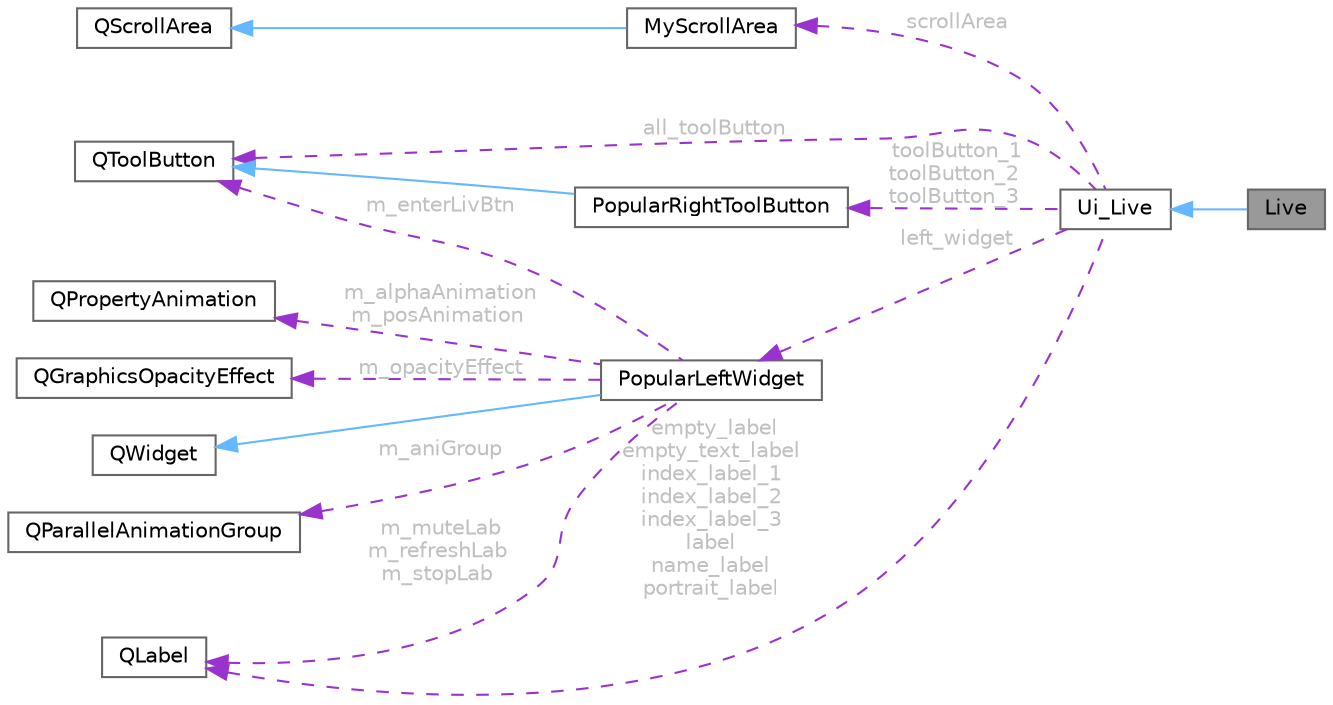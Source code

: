digraph "Live"
{
 // LATEX_PDF_SIZE
  bgcolor="transparent";
  edge [fontname=Helvetica,fontsize=10,labelfontname=Helvetica,labelfontsize=10];
  node [fontname=Helvetica,fontsize=10,shape=box,height=0.2,width=0.4];
  rankdir="LR";
  Node1 [id="Node000001",label="Live",height=0.2,width=0.4,color="gray40", fillcolor="grey60", style="filled", fontcolor="black",tooltip=" "];
  Node2 -> Node1 [id="edge1_Node000001_Node000002",dir="back",color="steelblue1",style="solid",tooltip=" "];
  Node2 [id="Node000002",label="Ui_Live",height=0.2,width=0.4,color="gray40", fillcolor="white", style="filled",URL="$class_ui___live.html",tooltip=" "];
  Node3 -> Node2 [id="edge2_Node000002_Node000003",dir="back",color="darkorchid3",style="dashed",tooltip=" ",label=" scrollArea",fontcolor="grey" ];
  Node3 [id="Node000003",label="MyScrollArea",height=0.2,width=0.4,color="gray40", fillcolor="white", style="filled",URL="$class_my_scroll_area.html",tooltip="自定义滚动区域类，继承自 QScrollArea，支持平滑滚动和返回顶部功能"];
  Node4 -> Node3 [id="edge3_Node000003_Node000004",dir="back",color="steelblue1",style="solid",tooltip=" "];
  Node4 [id="Node000004",label="QScrollArea",height=0.2,width=0.4,color="gray40", fillcolor="white", style="filled",tooltip=" "];
  Node5 -> Node2 [id="edge4_Node000002_Node000005",dir="back",color="darkorchid3",style="dashed",tooltip=" ",label=" left_widget",fontcolor="grey" ];
  Node5 [id="Node000005",label="PopularLeftWidget",height=0.2,width=0.4,color="gray40", fillcolor="white", style="filled",URL="$class_popular_left_widget.html",tooltip="热门左侧控件类，支持动画和交互按钮"];
  Node6 -> Node5 [id="edge5_Node000005_Node000006",dir="back",color="steelblue1",style="solid",tooltip=" "];
  Node6 [id="Node000006",label="QWidget",height=0.2,width=0.4,color="gray40", fillcolor="white", style="filled",tooltip=" "];
  Node7 -> Node5 [id="edge6_Node000005_Node000007",dir="back",color="darkorchid3",style="dashed",tooltip=" ",label=" m_enterLivBtn",fontcolor="grey" ];
  Node7 [id="Node000007",label="QToolButton",height=0.2,width=0.4,color="gray40", fillcolor="white", style="filled",URL="$class_q_tool_button.html",tooltip="工具按钮类"];
  Node8 -> Node5 [id="edge7_Node000005_Node000008",dir="back",color="darkorchid3",style="dashed",tooltip=" ",label=" m_alphaAnimation\nm_posAnimation",fontcolor="grey" ];
  Node8 [id="Node000008",label="QPropertyAnimation",height=0.2,width=0.4,color="gray40", fillcolor="white", style="filled",URL="$class_q_property_animation.html",tooltip="Qt 属性动画类，用于窗口缩放动画"];
  Node9 -> Node5 [id="edge8_Node000005_Node000009",dir="back",color="darkorchid3",style="dashed",tooltip=" ",label=" m_opacityEffect",fontcolor="grey" ];
  Node9 [id="Node000009",label="QGraphicsOpacityEffect",height=0.2,width=0.4,color="gray40", fillcolor="white", style="filled",URL="$class_q_graphics_opacity_effect.html",tooltip="图形透明效果类"];
  Node10 -> Node5 [id="edge9_Node000005_Node000010",dir="back",color="darkorchid3",style="dashed",tooltip=" ",label=" m_aniGroup",fontcolor="grey" ];
  Node10 [id="Node000010",label="QParallelAnimationGroup",height=0.2,width=0.4,color="gray40", fillcolor="white", style="filled",URL="$class_q_parallel_animation_group.html",tooltip="并行动画组类"];
  Node11 -> Node5 [id="edge10_Node000005_Node000011",dir="back",color="darkorchid3",style="dashed",tooltip=" ",label=" m_muteLab\nm_refreshLab\nm_stopLab",fontcolor="grey" ];
  Node11 [id="Node000011",label="QLabel",height=0.2,width=0.4,color="gray40", fillcolor="white", style="filled",URL="$class_q_label.html",tooltip="标签控件类"];
  Node11 -> Node2 [id="edge11_Node000002_Node000011",dir="back",color="darkorchid3",style="dashed",tooltip=" ",label=" empty_label\nempty_text_label\nindex_label_1\nindex_label_2\nindex_label_3\nlabel\nname_label\nportrait_label",fontcolor="grey" ];
  Node12 -> Node2 [id="edge12_Node000002_Node000012",dir="back",color="darkorchid3",style="dashed",tooltip=" ",label=" toolButton_1\ntoolButton_2\ntoolButton_3",fontcolor="grey" ];
  Node12 [id="Node000012",label="PopularRightToolButton",height=0.2,width=0.4,color="gray40", fillcolor="white", style="filled",URL="$class_popular_right_tool_button.html",tooltip="热门右侧工具按钮类，显示背景图和左下角文本"];
  Node7 -> Node12 [id="edge13_Node000012_Node000007",dir="back",color="steelblue1",style="solid",tooltip=" "];
  Node7 -> Node2 [id="edge14_Node000002_Node000007",dir="back",color="darkorchid3",style="dashed",tooltip=" ",label=" all_toolButton",fontcolor="grey" ];
}
